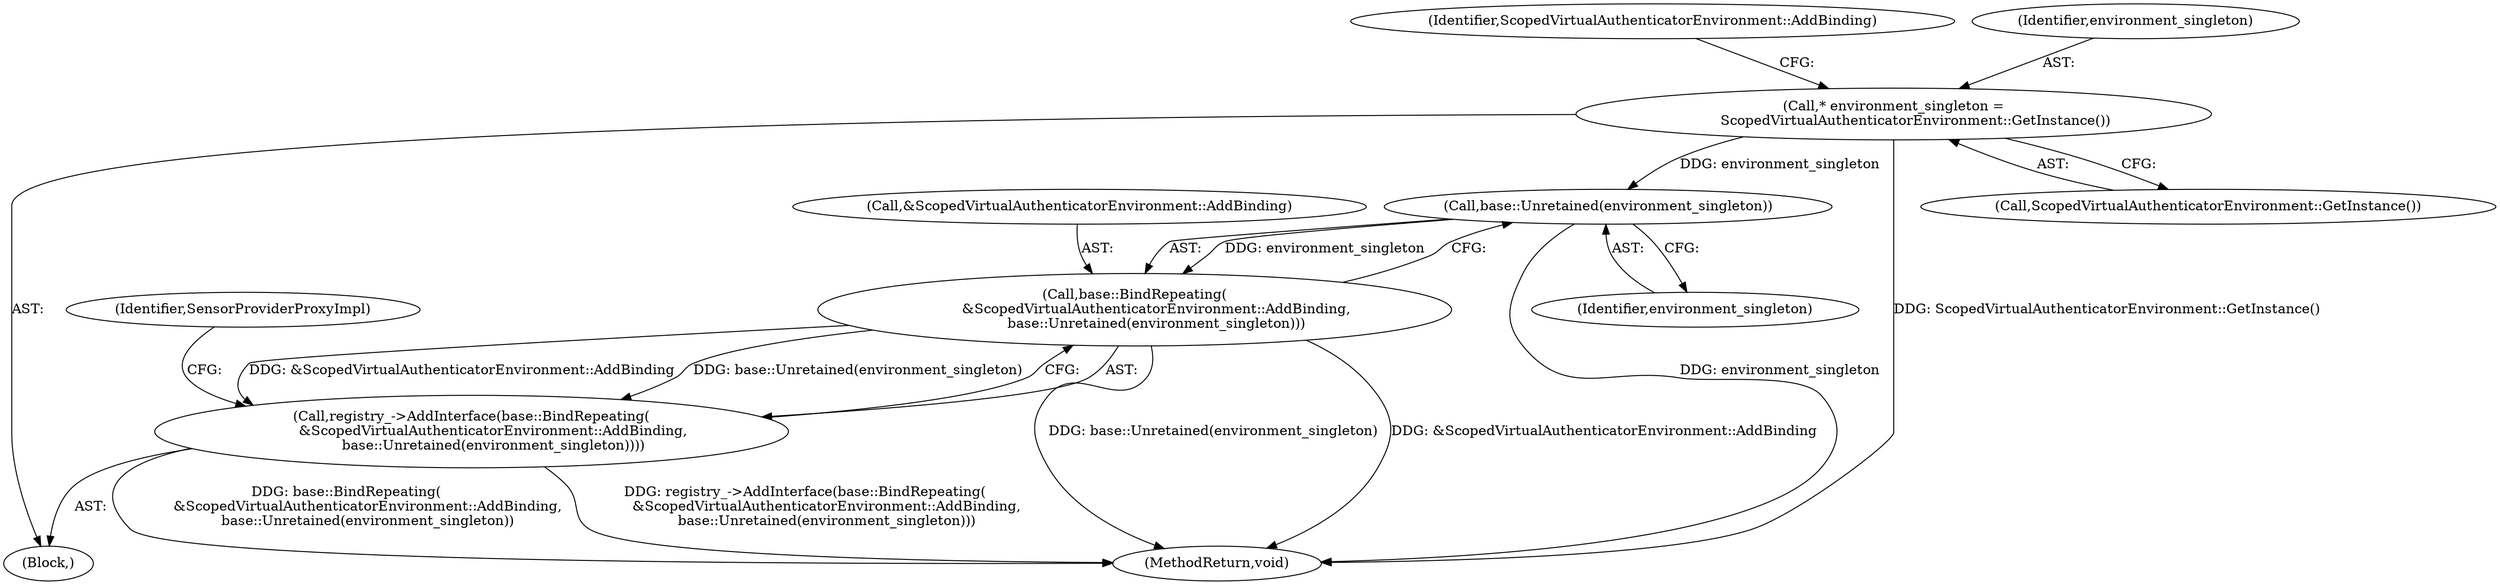 digraph "0_Chrome_971548cdca2d4c0a6fedd3db0c94372c2a27eac3_0@pointer" {
"1000302" [label="(Call,base::Unretained(environment_singleton))"];
"1000295" [label="(Call,* environment_singleton =\n          ScopedVirtualAuthenticatorEnvironment::GetInstance())"];
"1000299" [label="(Call,base::BindRepeating(\n          &ScopedVirtualAuthenticatorEnvironment::AddBinding,\n          base::Unretained(environment_singleton)))"];
"1000298" [label="(Call,registry_->AddInterface(base::BindRepeating(\n          &ScopedVirtualAuthenticatorEnvironment::AddBinding,\n          base::Unretained(environment_singleton))))"];
"1000299" [label="(Call,base::BindRepeating(\n          &ScopedVirtualAuthenticatorEnvironment::AddBinding,\n          base::Unretained(environment_singleton)))"];
"1000300" [label="(Call,&ScopedVirtualAuthenticatorEnvironment::AddBinding)"];
"1000303" [label="(Identifier,environment_singleton)"];
"1000301" [label="(Identifier,ScopedVirtualAuthenticatorEnvironment::AddBinding)"];
"1000306" [label="(Identifier,SensorProviderProxyImpl)"];
"1000295" [label="(Call,* environment_singleton =\n          ScopedVirtualAuthenticatorEnvironment::GetInstance())"];
"1000293" [label="(Block,)"];
"1000298" [label="(Call,registry_->AddInterface(base::BindRepeating(\n          &ScopedVirtualAuthenticatorEnvironment::AddBinding,\n          base::Unretained(environment_singleton))))"];
"1000302" [label="(Call,base::Unretained(environment_singleton))"];
"1000390" [label="(MethodReturn,void)"];
"1000297" [label="(Call,ScopedVirtualAuthenticatorEnvironment::GetInstance())"];
"1000296" [label="(Identifier,environment_singleton)"];
"1000302" -> "1000299"  [label="AST: "];
"1000302" -> "1000303"  [label="CFG: "];
"1000303" -> "1000302"  [label="AST: "];
"1000299" -> "1000302"  [label="CFG: "];
"1000302" -> "1000390"  [label="DDG: environment_singleton"];
"1000302" -> "1000299"  [label="DDG: environment_singleton"];
"1000295" -> "1000302"  [label="DDG: environment_singleton"];
"1000295" -> "1000293"  [label="AST: "];
"1000295" -> "1000297"  [label="CFG: "];
"1000296" -> "1000295"  [label="AST: "];
"1000297" -> "1000295"  [label="AST: "];
"1000301" -> "1000295"  [label="CFG: "];
"1000295" -> "1000390"  [label="DDG: ScopedVirtualAuthenticatorEnvironment::GetInstance()"];
"1000299" -> "1000298"  [label="AST: "];
"1000300" -> "1000299"  [label="AST: "];
"1000298" -> "1000299"  [label="CFG: "];
"1000299" -> "1000390"  [label="DDG: base::Unretained(environment_singleton)"];
"1000299" -> "1000390"  [label="DDG: &ScopedVirtualAuthenticatorEnvironment::AddBinding"];
"1000299" -> "1000298"  [label="DDG: &ScopedVirtualAuthenticatorEnvironment::AddBinding"];
"1000299" -> "1000298"  [label="DDG: base::Unretained(environment_singleton)"];
"1000298" -> "1000293"  [label="AST: "];
"1000306" -> "1000298"  [label="CFG: "];
"1000298" -> "1000390"  [label="DDG: registry_->AddInterface(base::BindRepeating(\n          &ScopedVirtualAuthenticatorEnvironment::AddBinding,\n          base::Unretained(environment_singleton)))"];
"1000298" -> "1000390"  [label="DDG: base::BindRepeating(\n          &ScopedVirtualAuthenticatorEnvironment::AddBinding,\n          base::Unretained(environment_singleton))"];
}
